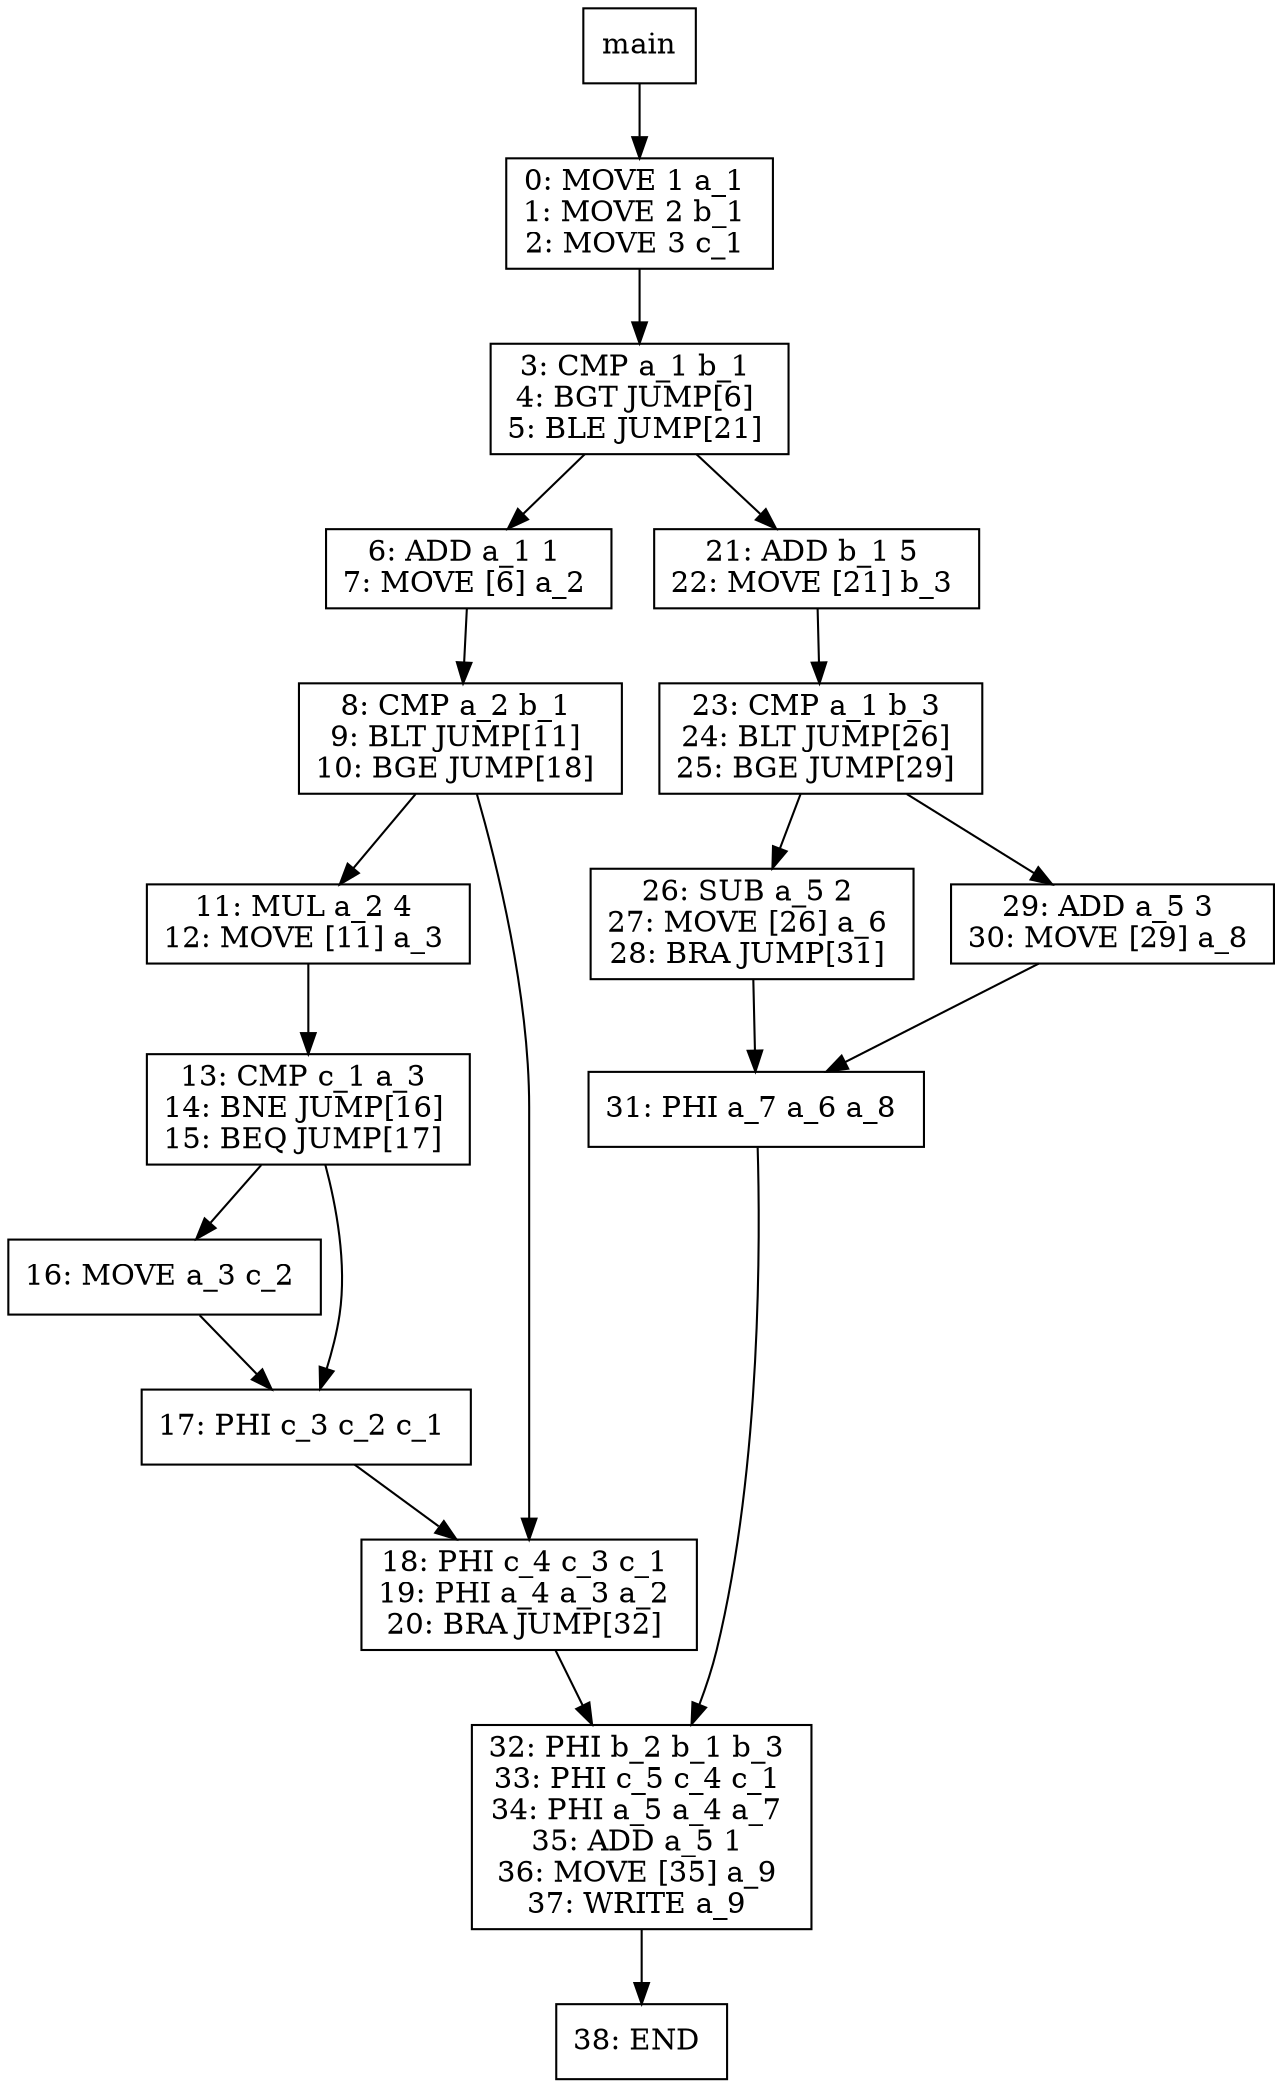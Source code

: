 digraph test009 {
node [shape=box]
1[label="main"]
1 -> 3
3[label="0: MOVE 1 a_1 
1: MOVE 2 b_1 
2: MOVE 3 c_1 
"]
3 -> 6
6[label="3: CMP a_1 b_1 
4: BGT JUMP[6] 
5: BLE JUMP[21] 
"]
6 -> 8
8[label="6: ADD a_1 1 
7: MOVE [6] a_2 
"]
8 -> 9
9[label="8: CMP a_2 b_1 
9: BLT JUMP[11] 
10: BGE JUMP[18] 
"]
9 -> 11
11[label="11: MUL a_2 4 
12: MOVE [11] a_3 
"]
11 -> 12
12[label="13: CMP c_1 a_3 
14: BNE JUMP[16] 
15: BEQ JUMP[17] 
"]
12 -> 14
14[label="16: MOVE a_3 c_2 
"]
14 -> 13
13[label="17: PHI c_3 c_2 c_1 
"]
13 -> 10
10[label="18: PHI c_4 c_3 c_1 
19: PHI a_4 a_3 a_2 
20: BRA JUMP[32] 
"]
10 -> 7
7[label="32: PHI b_2 b_1 b_3 
33: PHI c_5 c_4 c_1 
34: PHI a_5 a_4 a_7 
35: ADD a_5 1 
36: MOVE [35] a_9 
37: WRITE a_9 
"]
7 -> 22
22[label="38: END 
"]
12 -> 13
9 -> 10
6 -> 15
15[label="21: ADD b_1 5 
22: MOVE [21] b_3 
"]
15 -> 16
16[label="23: CMP a_1 b_3 
24: BLT JUMP[26] 
25: BGE JUMP[29] 
"]
16 -> 18
18[label="26: SUB a_5 2 
27: MOVE [26] a_6 
28: BRA JUMP[31] 
"]
18 -> 17
17[label="31: PHI a_7 a_6 a_8 
"]
17 -> 7
16 -> 19
19[label="29: ADD a_5 3 
30: MOVE [29] a_8 
"]
19 -> 17
}
